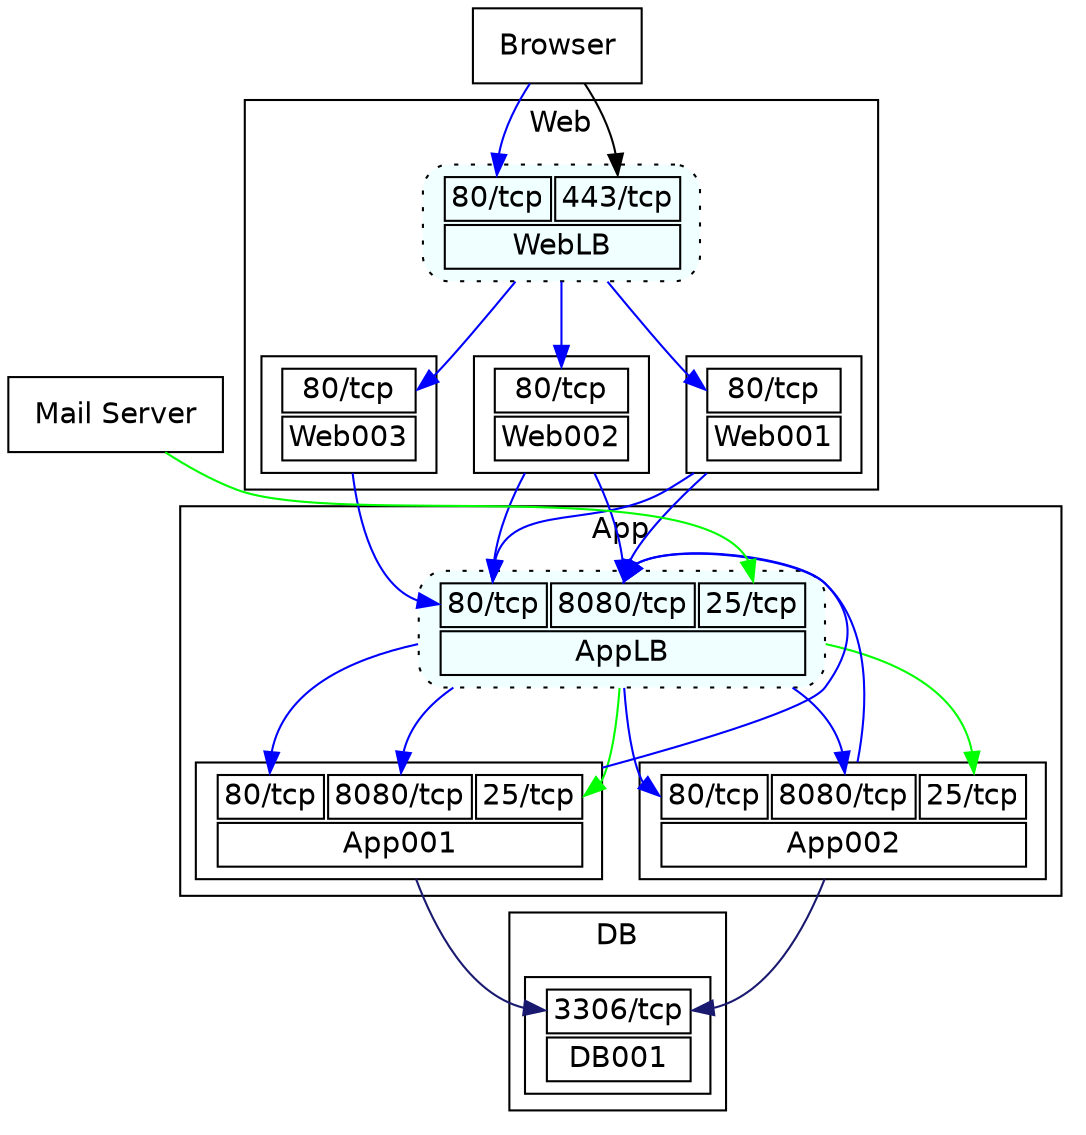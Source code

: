 digraph simple {
  subgraph cluster1 {
    label="Web";
    fontname="Helvetica";
    3[fontname="Helvetica",shape="box",label=<<table border='0'><tr border='1'><td border='1' port="p80tcp">80/tcp</td><td border='1' port="p443tcp">443/tcp</td></tr><tr border='1'><td border='1' colspan="2">WebLB</td></tr></table>>,tooltip="WebLB",URL="https://github.com/otahi/network_drawer/",style="rounded,filled,dotted",fillcolor="azure"];
  }
  subgraph cluster1 {
    label="Web";
    fontname="Helvetica";
    4[fontname="Helvetica",shape="box",label=<<table border='0'><tr border='1'><td border='1' port="p80tcp">80/tcp</td></tr><tr border='1'><td border='1' colspan="1">Web001</td></tr></table>>,tooltip="Web001",URL=""];
  }
  subgraph cluster1 {
    label="Web";
    fontname="Helvetica";
    5[fontname="Helvetica",shape="box",label=<<table border='0'><tr border='1'><td border='1' port="p80tcp">80/tcp</td></tr><tr border='1'><td border='1' colspan="1">Web002</td></tr></table>>,tooltip="Web002",URL=""];
  }
  subgraph cluster1 {
    label="Web";
    fontname="Helvetica";
    6[fontname="Helvetica",shape="box",label=<<table border='0'><tr border='1'><td border='1' port="p80tcp">80/tcp</td></tr><tr border='1'><td border='1' colspan="1">Web003</td></tr></table>>,tooltip="Web003",URL=""];
  }
  subgraph cluster3 {
    label="App";
    fontname="Helvetica";
    7[fontname="Helvetica",shape="box",label=<<table border='0'><tr border='1'><td border='1' port="p80tcp">80/tcp</td><td border='1' port="p8080tcp">8080/tcp</td><td border='1' port="p25tcp">25/tcp</td></tr><tr border='1'><td border='1' colspan="3">AppLB</td></tr></table>>,tooltip="AppLB",URL="",style="rounded,filled,dotted",fillcolor="azure"];
  }
  subgraph cluster3 {
    label="App";
    fontname="Helvetica";
    8[fontname="Helvetica",shape="box",label=<<table border='0'><tr border='1'><td border='1' port="p80tcp">80/tcp</td><td border='1' port="p8080tcp">8080/tcp</td><td border='1' port="p25tcp">25/tcp</td></tr><tr border='1'><td border='1' colspan="3">App001</td></tr></table>>,tooltip="App001",URL=""];
  }
  subgraph cluster3 {
    label="App";
    fontname="Helvetica";
    9[fontname="Helvetica",shape="box",label=<<table border='0'><tr border='1'><td border='1' port="p80tcp">80/tcp</td><td border='1' port="p8080tcp">8080/tcp</td><td border='1' port="p25tcp">25/tcp</td></tr><tr border='1'><td border='1' colspan="3">App002</td></tr></table>>,tooltip="App002",URL=""];
  }
  subgraph cluster4 {
    label="DB";
    fontname="Helvetica";
    10[fontname="Helvetica",shape="box",label=<<table border='0'><tr border='1'><td border='1' port="p3306tcp">3306/tcp</td></tr><tr border='1'><td border='1' colspan="1">DB001</td></tr></table>>,tooltip="DB001",URL=""];
  }
  rankdir="TB";
  fontname="Helvetica";
  1[fontname="Helvetica",shape="box",label=<<table border='0'><tr border='1'><td>Browser</td></tr></table>>,tooltip="Browser",URL=""];
  2[fontname="Helvetica",shape="box",label=<<table border='0'><tr border='1'><td>Mail Server</td></tr></table>>,tooltip="Mail Server",URL=""];
  3;
  7;
  4;
  5;
  6;
  8;
  9;
  10;
  1 -> 3:p80tcp[color="blue"];
  1 -> 3:p443tcp;
  2 -> 7:p25tcp[color="green"];
  3 -> 4:p80tcp[color="blue"];
  3 -> 5:p80tcp[color="blue"];
  3 -> 6:p80tcp[color="blue"];
  4 -> 7:p80tcp[color="blue"];
  5 -> 7:p80tcp[color="blue"];
  4 -> 7:p8080tcp[color="blue"];
  5 -> 7:p8080tcp[color="blue"];
  6 -> 7:p80tcp[color="blue"];
  8 -> 7:p8080tcp[color="blue"];
  9 -> 7:p8080tcp[color="blue"];
  7 -> 8:p25tcp[color="green"];
  7 -> 8:p80tcp[color="blue"];
  7 -> 8:p8080tcp[color="blue"];
  7 -> 9:p25tcp[color="green"];
  7 -> 9:p80tcp[color="blue"];
  7 -> 9:p8080tcp[color="blue"];
  8 -> 10:p3306tcp[color="midnightblue"];
  9 -> 10:p3306tcp[color="midnightblue"];
}
